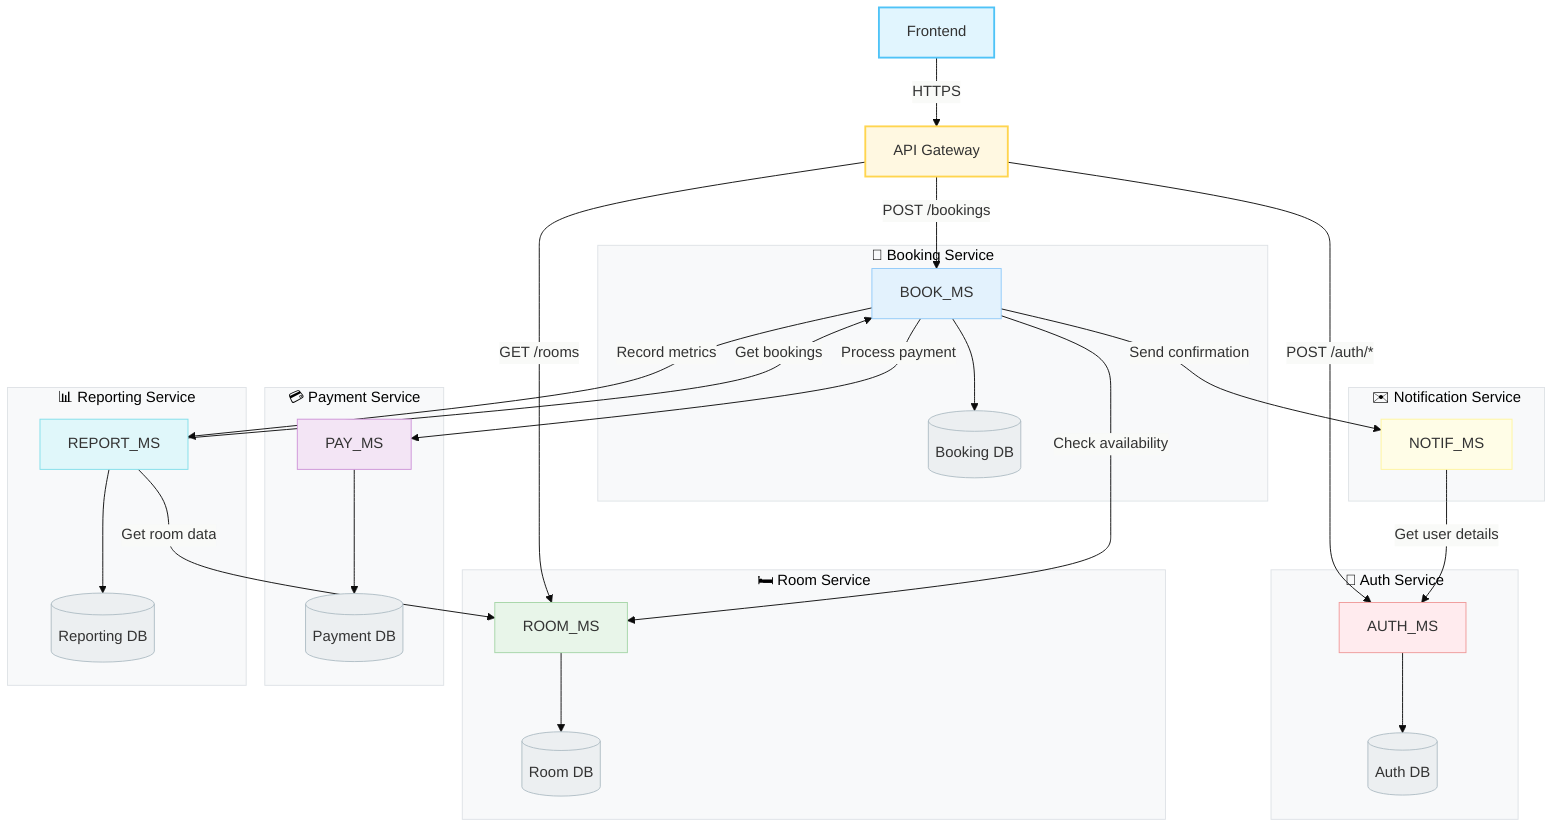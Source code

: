 %%{init: {'theme': 'base', 'themeVariables': {
    'primaryColor': '#f8f9fa',
    'primaryBorderColor': '#ced4da',
    'clusterBkg': '#f8f9fa',
    'clusterBorder': '#dee2e6',
    'fontFamily': 'Arial'
}}}%%

flowchart TD
    %% ====== ESTILOS ======
    classDef user fill:#E1F5FE,stroke:#4FC3F7,stroke-width:2px
    classDef gateway fill:#FFF8E1,stroke:#FFD54F,stroke-width:2px
    classDef auth fill:#FFEBEE,stroke:#EF9A9A
    classDef room fill:#E8F5E9,stroke:#A5D6A7
    classDef booking fill:#E3F2FD,stroke:#90CAF9
    classDef payment fill:#F3E5F5,stroke:#CE93D8
    classDef notification fill:#FFFDE7,stroke:#FFF59D
    classDef reporting fill:#E0F7FA,stroke:#80DEEA
    classDef db fill:#ECEFF1,stroke:#B0BEC5

    %% ====== COMPONENTES PRINCIPALES ======
    USER[Frontend]:::user
    GW[API Gateway]:::gateway

    %% ====== MICROSERVICIOS ======
    subgraph Auth["🔐 Auth Service"]
        AUTH_MS:::auth
        AUTH_DB[("Auth DB")]:::db
    end

    subgraph Room["🛏️ Room Service"]
        ROOM_MS:::room
        ROOM_DB[("Room DB")]:::db
    end

    subgraph Booking["📅 Booking Service"]
        BOOK_MS:::booking
        BOOK_DB[("Booking DB")]:::db
    end

    subgraph Payment["💳 Payment Service"]
        PAY_MS:::payment
        PAY_DB[("Payment DB")]:::db
    end

    subgraph Notification["✉️ Notification Service"]
        NOTIF_MS:::notification
    end

    subgraph Reporting["📊 Reporting Service"]
        REPORT_MS:::reporting
        REPORT_DB[("Reporting DB")]:::db
    end

    %% ====== CONEXIONES COMPLETAS ======
    USER -->|HTTPS| GW

    %% Gateway → Microservicios
    GW -->|POST /auth/*| AUTH_MS
    GW -->|GET /rooms| ROOM_MS
    GW -->|POST /bookings| BOOK_MS

    %% Booking Service
    BOOK_MS -->|Check availability| ROOM_MS
    BOOK_MS -->|Process payment| PAY_MS
    BOOK_MS -->|Send confirmation| NOTIF_MS
    BOOK_MS -->|Record metrics| REPORT_MS

    %% Reporting
    REPORT_MS -->|Get bookings| BOOK_MS
    REPORT_MS -->|Get room data| ROOM_MS

    %% Notification
    NOTIF_MS -->|Get user details| AUTH_MS

    %% Bases de datos
    AUTH_MS --> AUTH_DB
    ROOM_MS --> ROOM_DB
    BOOK_MS --> BOOK_DB
    PAY_MS --> PAY_DB
    REPORT_MS --> REPORT_DB